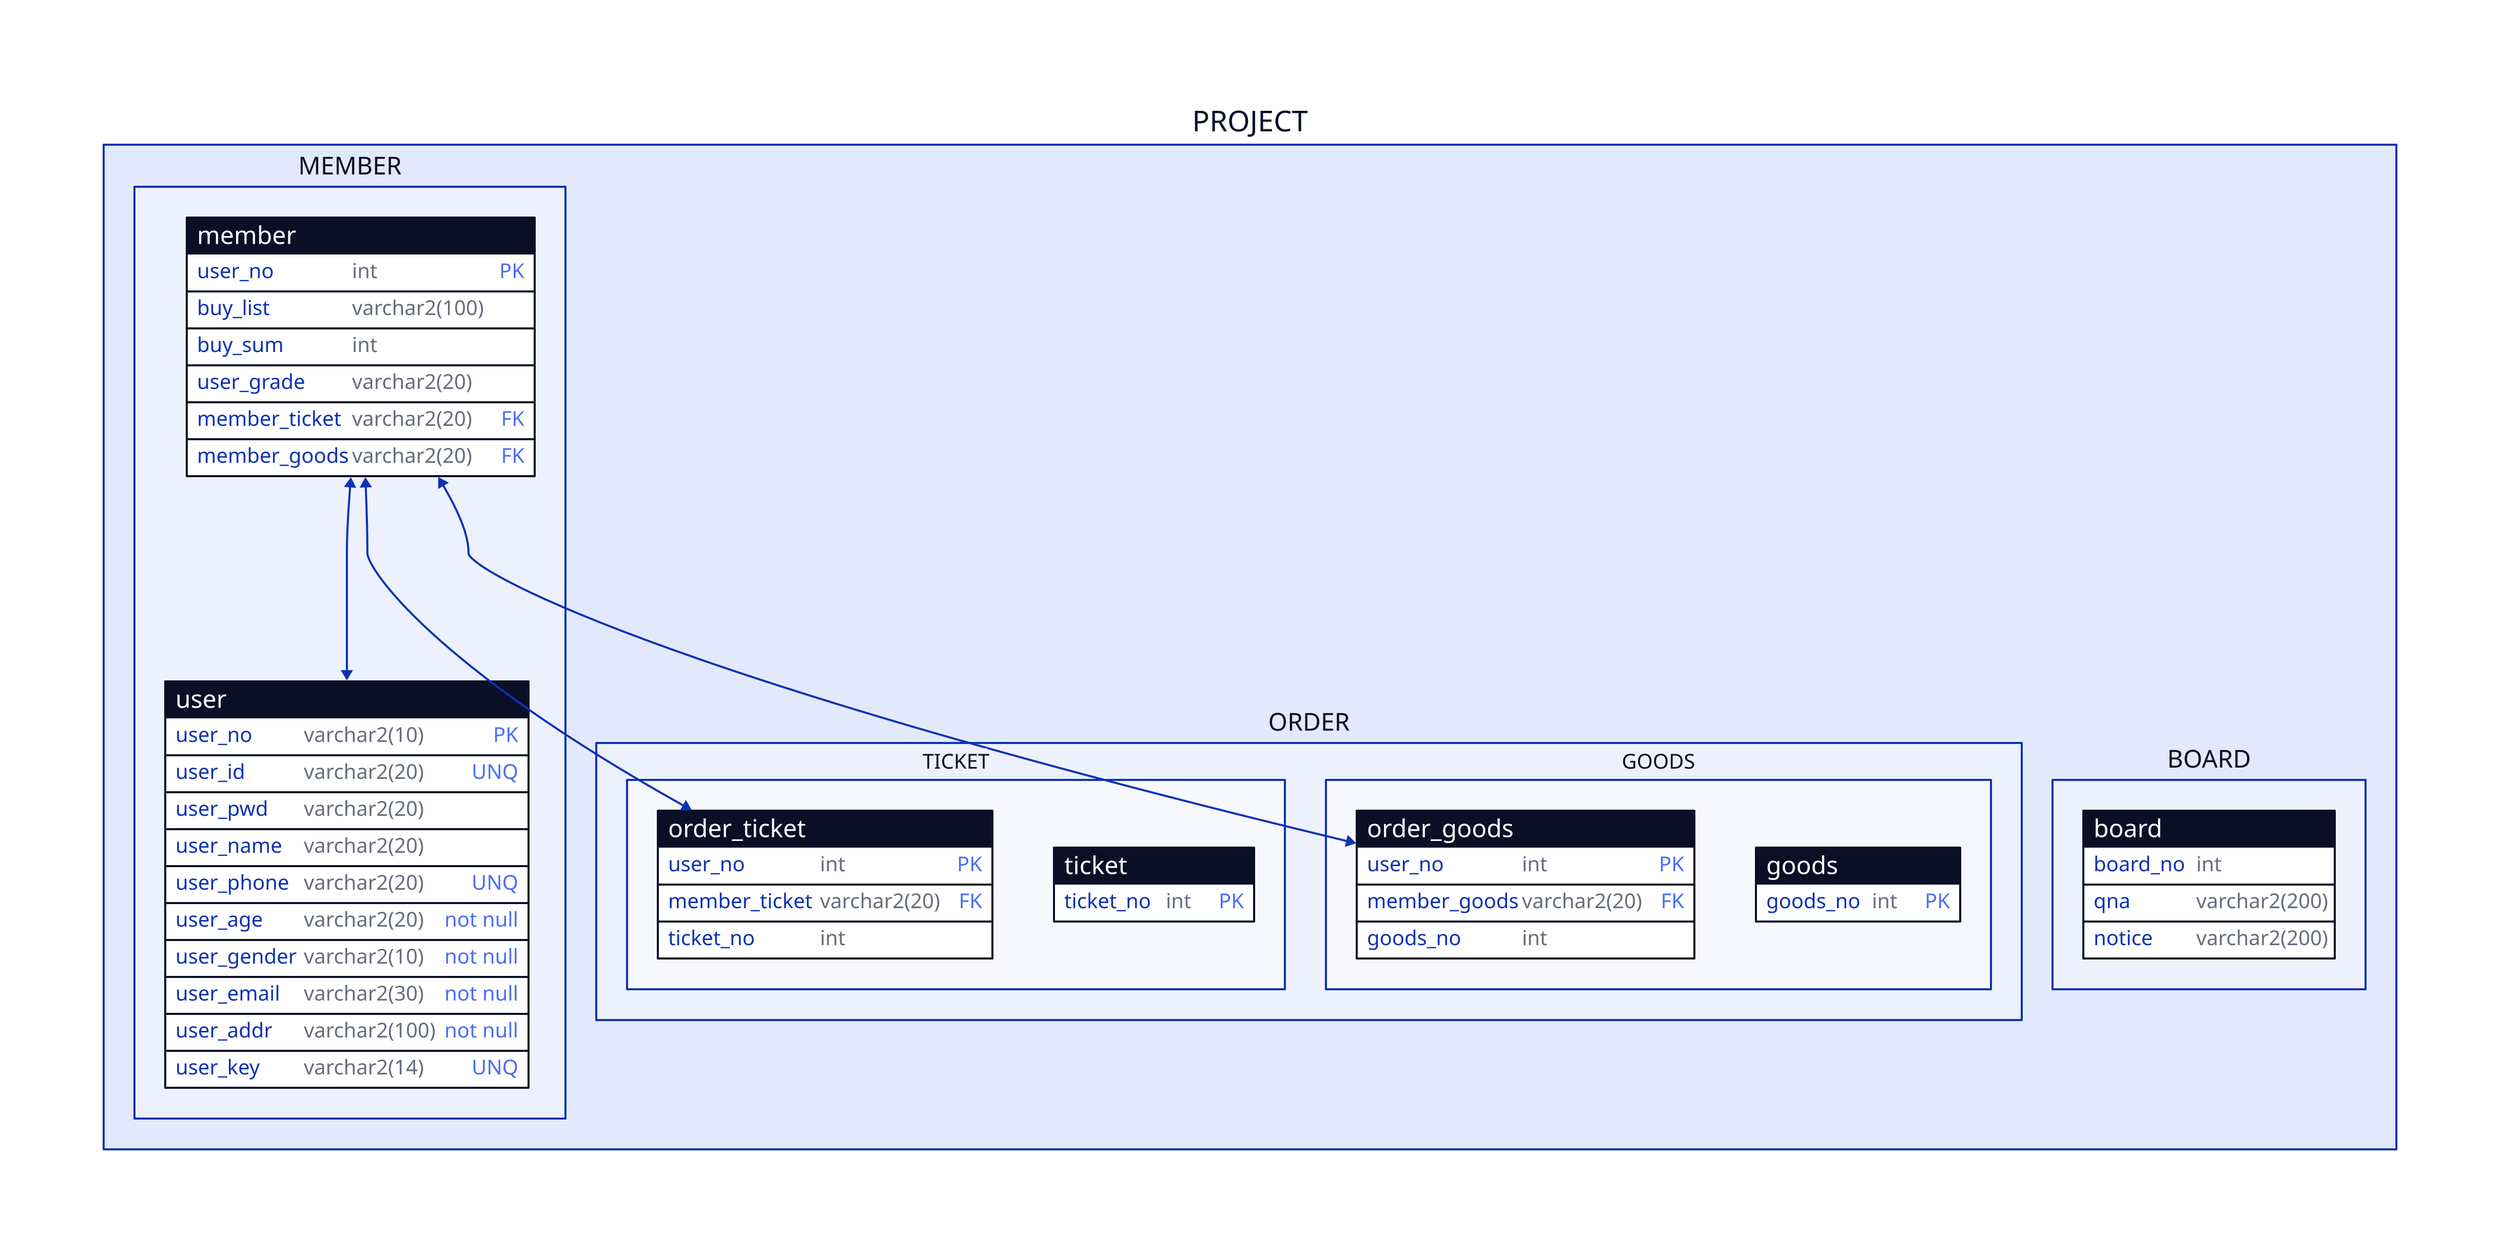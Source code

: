 
PROJECT:{

    MEMBER:{
        
        
        """ 멤버쉽 테이블 """
    member:{
        shape:sql_table
        
        user_no:int{constraint:primary_key}
        buy_list:varchar2(100)
        buy_sum:int
        user_grade:varchar2(20)
        member_ticket:varchar2(20){constraint:foreign_key}
        member_goods:varchar2(20){constraint:foreign_key}
        
        
    }
    
    """ 회원 테이블 """
    user:{
        shape:sql_table
        
        user_no:varchar2(10){constraint:primary_key}
        user_id:varchar2(20){constraint:unique}
        user_pwd:varchar2(20)
        user_name:varchar2(20)
        user_phone:varchar2(20){constraint:unique}
        user_age:varchar2(20){constraint:not null}
        user_gender:varchar2(10){constraint:not null}
        user_email:varchar2(30){constraint:not null}
        user_addr:varchar2(100){constraint:not null}
        user_key:varchar2(14){constraint:unique}
        
    }
}
ORDER:{

    TICKET:{
        
        order_ticket:{
            shape:sql_table
            
            user_no:int{constraint:primary_key}
            member_ticket:varchar2(20){constraint:foreign_key}
            ticket_no:int
        }
        ticket:{
            shape:sql_table
            ticket_no:int{constraint:primary_key}

        }
    }
    GOODS:{
        
        order_goods:{
            shape:sql_table
            
            user_no:int{constraint:primary_key}
            member_goods:varchar2(20){constraint:foreign_key}
            goods_no:int
        }
        goods{
            shape:sql_table
            goods_no:int{constraint:primary_key}
        }
    }
}
BOARD:{
    board:{
        shape:sql_table
        board_no:int
        qna:varchar2(200)
        notice:varchar2(200)

    }
}
MEMBER.member.user_no <-> MEMBER.user.user_no

MEMBER.member.user_no <->ORDER.TICKET.order_ticket.user_no
MEMBER.member.user_no <->ORDER.GOODS.order_goods.user_no


}
